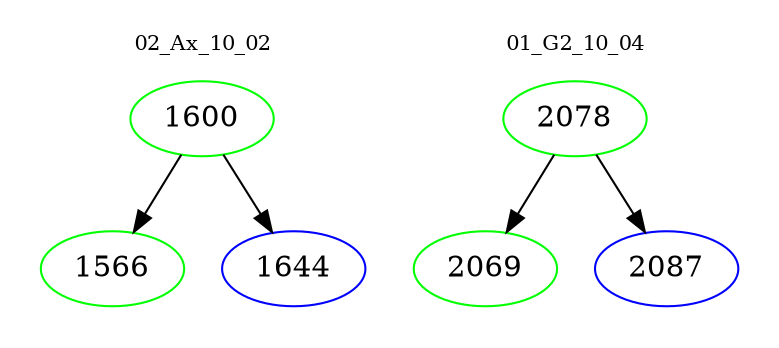 digraph{
subgraph cluster_0 {
color = white
label = "02_Ax_10_02";
fontsize=10;
T0_1600 [label="1600", color="green"]
T0_1600 -> T0_1566 [color="black"]
T0_1566 [label="1566", color="green"]
T0_1600 -> T0_1644 [color="black"]
T0_1644 [label="1644", color="blue"]
}
subgraph cluster_1 {
color = white
label = "01_G2_10_04";
fontsize=10;
T1_2078 [label="2078", color="green"]
T1_2078 -> T1_2069 [color="black"]
T1_2069 [label="2069", color="green"]
T1_2078 -> T1_2087 [color="black"]
T1_2087 [label="2087", color="blue"]
}
}
